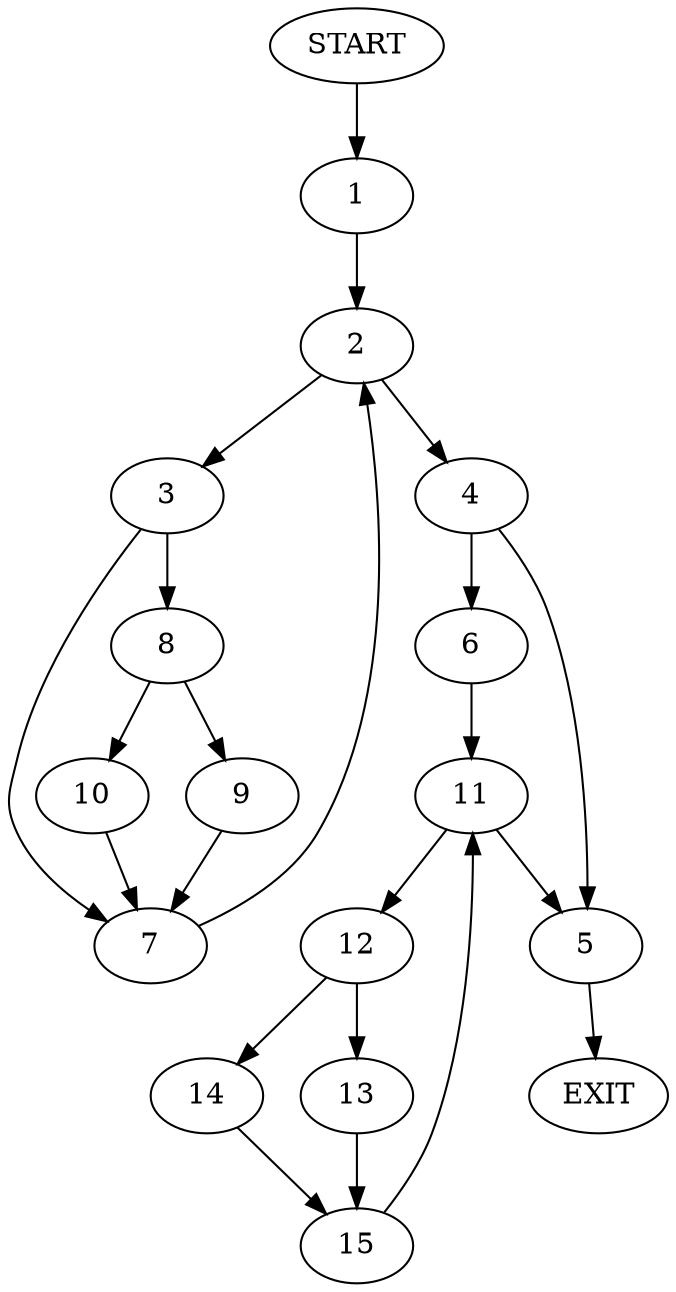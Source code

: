 digraph {
0 [label="START"]
16 [label="EXIT"]
0 -> 1
1 -> 2
2 -> 3
2 -> 4
4 -> 5
4 -> 6
3 -> 7
3 -> 8
8 -> 9
8 -> 10
7 -> 2
9 -> 7
10 -> 7
5 -> 16
6 -> 11
11 -> 5
11 -> 12
12 -> 13
12 -> 14
14 -> 15
13 -> 15
15 -> 11
}
